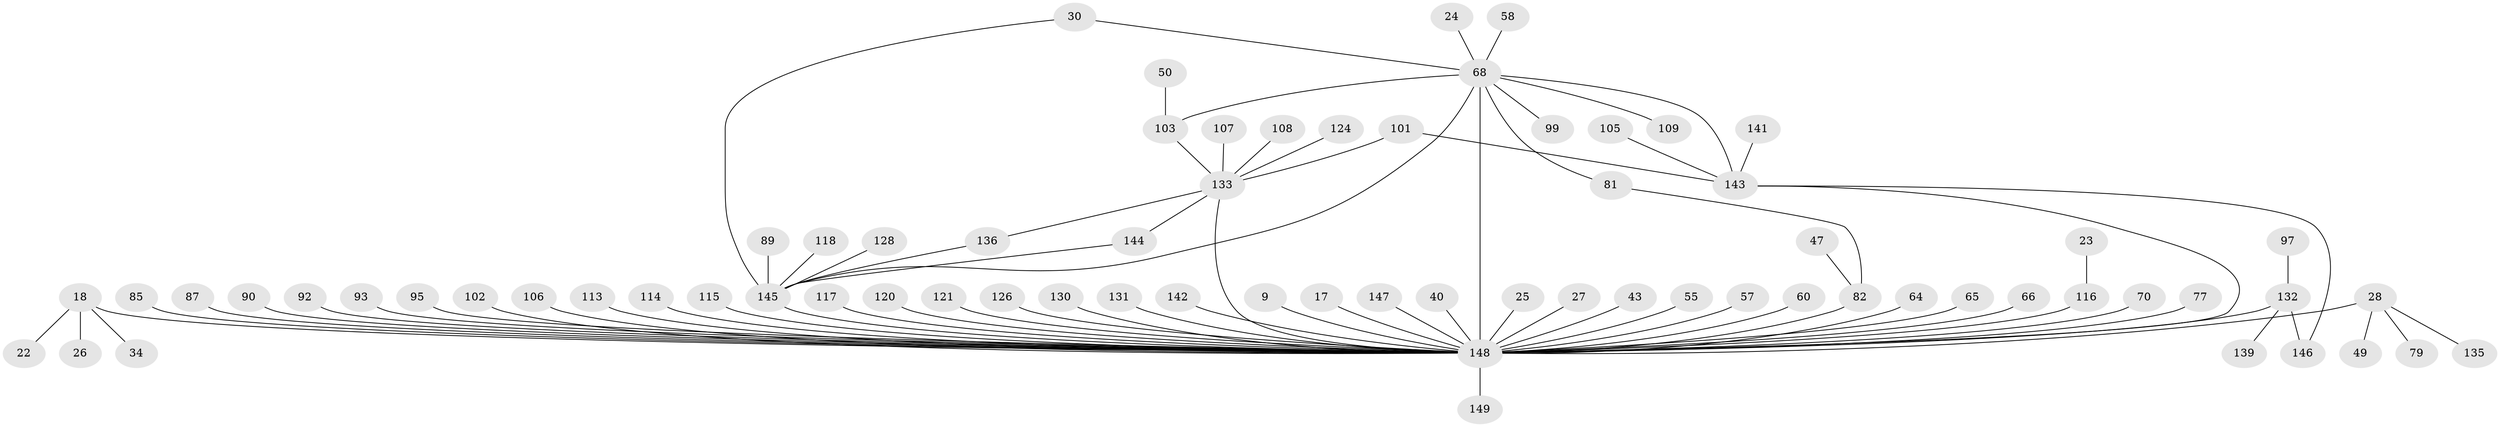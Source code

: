 // original degree distribution, {7: 0.040268456375838924, 39: 0.006711409395973154, 13: 0.013422818791946308, 9: 0.013422818791946308, 17: 0.006711409395973154, 2: 0.2348993288590604, 1: 0.4228187919463087, 14: 0.006711409395973154, 5: 0.04697986577181208, 16: 0.006711409395973154, 3: 0.10738255033557047, 4: 0.0738255033557047, 6: 0.013422818791946308, 8: 0.006711409395973154}
// Generated by graph-tools (version 1.1) at 2025/47/03/09/25 04:47:13]
// undirected, 74 vertices, 82 edges
graph export_dot {
graph [start="1"]
  node [color=gray90,style=filled];
  9;
  17;
  18 [super="+12"];
  22;
  23;
  24;
  25;
  26;
  27;
  28 [super="+4"];
  30;
  34;
  40;
  43 [super="+31"];
  47;
  49;
  50;
  55;
  57 [super="+8"];
  58;
  60;
  64;
  65;
  66;
  68 [super="+36+53"];
  70;
  77;
  79 [super="+13"];
  81;
  82 [super="+46"];
  85;
  87 [super="+83"];
  89;
  90;
  92;
  93;
  95;
  97;
  99;
  101;
  102;
  103 [super="+45"];
  105;
  106;
  107;
  108;
  109;
  113 [super="+104"];
  114 [super="+80"];
  115;
  116 [super="+16"];
  117;
  118;
  120 [super="+19+73"];
  121;
  124;
  126;
  128;
  130 [super="+123"];
  131 [super="+110"];
  132 [super="+54+76+127"];
  133 [super="+86+98+94"];
  135;
  136;
  139;
  141;
  142;
  143 [super="+62+129+112+137"];
  144;
  145 [super="+69+84+111"];
  146;
  147;
  148 [super="+78+91+125+71+138+140"];
  149;
  9 -- 148;
  17 -- 148;
  18 -- 34;
  18 -- 22;
  18 -- 26;
  18 -- 148 [weight=4];
  23 -- 116;
  24 -- 68;
  25 -- 148;
  27 -- 148;
  28 -- 49;
  28 -- 135;
  28 -- 148 [weight=3];
  28 -- 79;
  30 -- 68;
  30 -- 145;
  40 -- 148;
  43 -- 148;
  47 -- 82;
  50 -- 103;
  55 -- 148;
  57 -- 148 [weight=3];
  58 -- 68;
  60 -- 148;
  64 -- 148;
  65 -- 148;
  66 -- 148;
  68 -- 103 [weight=2];
  68 -- 81;
  68 -- 99;
  68 -- 109;
  68 -- 148 [weight=24];
  68 -- 145;
  68 -- 143 [weight=4];
  70 -- 148;
  77 -- 148;
  81 -- 82;
  82 -- 148 [weight=2];
  85 -- 148;
  87 -- 148 [weight=2];
  89 -- 145;
  90 -- 148;
  92 -- 148;
  93 -- 148;
  95 -- 148;
  97 -- 132;
  101 -- 133;
  101 -- 143;
  102 -- 148;
  103 -- 133;
  105 -- 143;
  106 -- 148;
  107 -- 133;
  108 -- 133;
  113 -- 148;
  114 -- 148;
  115 -- 148;
  116 -- 148 [weight=2];
  117 -- 148;
  118 -- 145;
  120 -- 148;
  121 -- 148;
  124 -- 133;
  126 -- 148;
  128 -- 145;
  130 -- 148 [weight=3];
  131 -- 148 [weight=2];
  132 -- 139;
  132 -- 146;
  132 -- 148 [weight=11];
  133 -- 144;
  133 -- 148 [weight=4];
  133 -- 136;
  136 -- 145;
  141 -- 143;
  142 -- 148;
  143 -- 148 [weight=4];
  143 -- 146;
  144 -- 145;
  145 -- 148 [weight=7];
  147 -- 148;
  148 -- 149;
}
